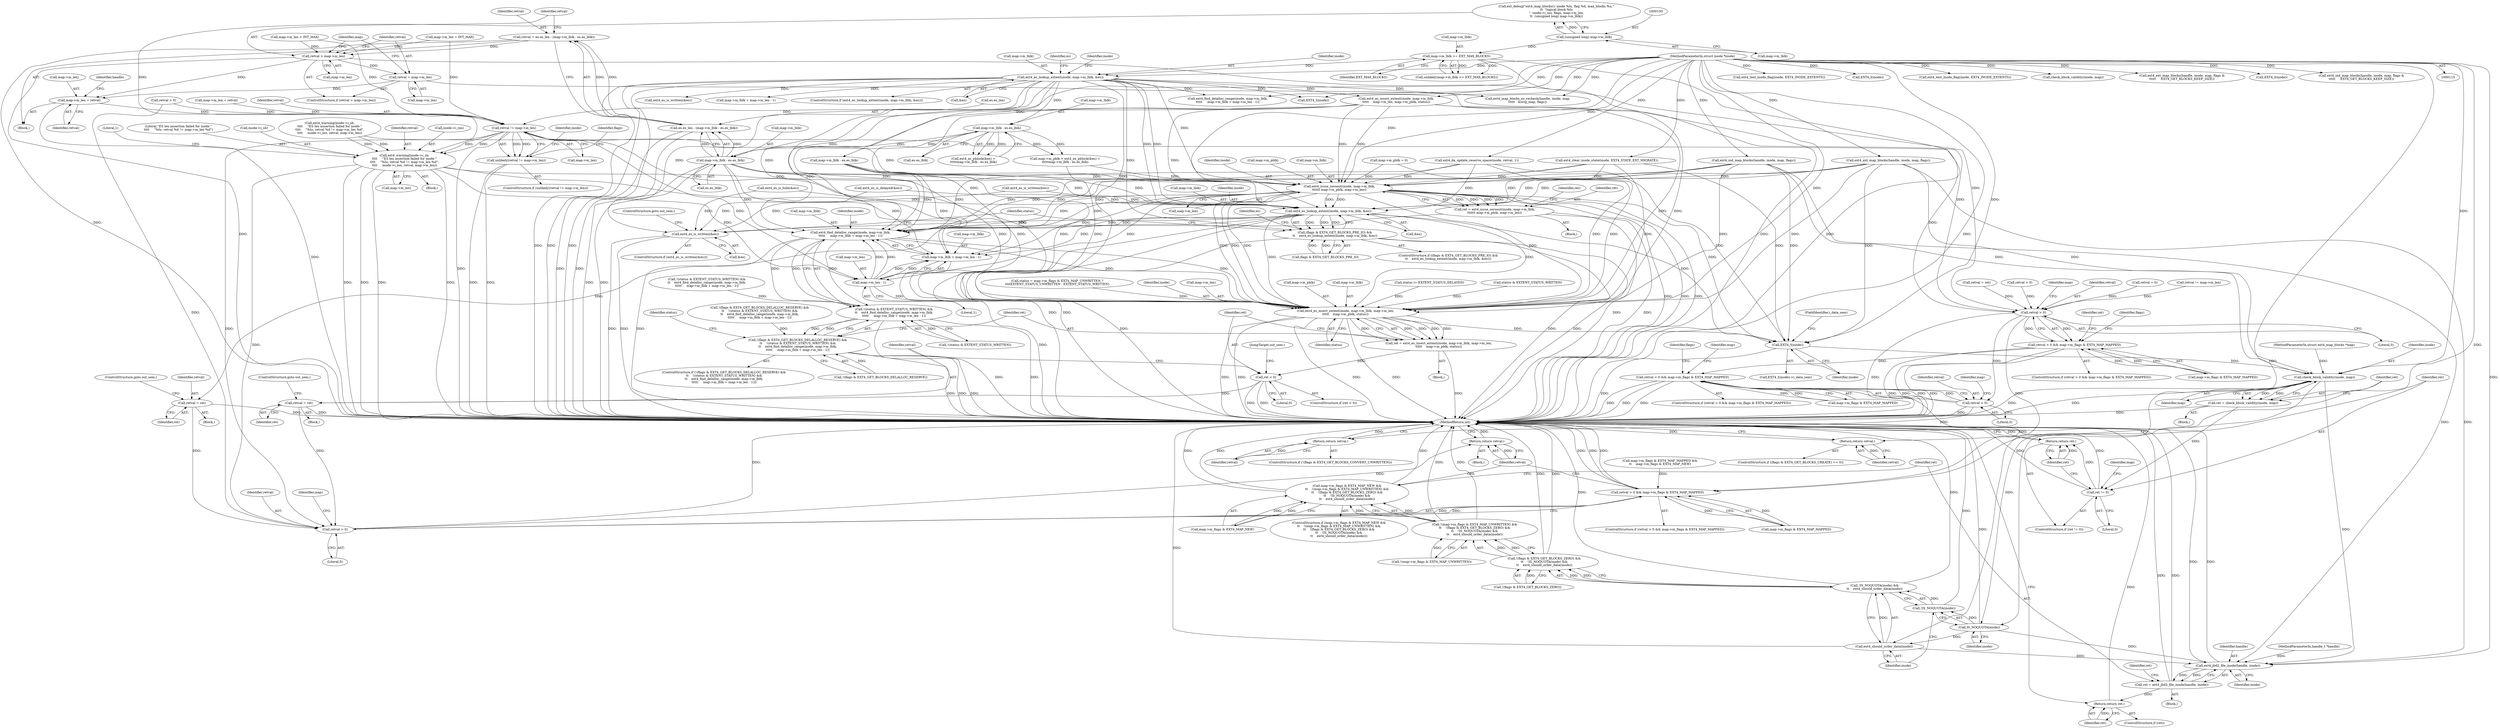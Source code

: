 digraph "0_linux_06bd3c36a733ac27962fea7d6f47168841376824@integer" {
"1000219" [label="(Call,retval = es.es_len - (map->m_lblk - es.es_lblk))"];
"1000221" [label="(Call,es.es_len - (map->m_lblk - es.es_lblk))"];
"1000225" [label="(Call,map->m_lblk - es.es_lblk)"];
"1000202" [label="(Call,map->m_lblk - es.es_lblk)"];
"1000177" [label="(Call,ext4_es_lookup_extent(inode, map->m_lblk, &es))"];
"1000117" [label="(MethodParameterIn,struct inode *inode)"];
"1000168" [label="(Call,map->m_lblk >= EXT_MAX_BLOCKS)"];
"1000149" [label="(Call,(unsigned long) map->m_lblk)"];
"1000233" [label="(Call,retval > map->m_len)"];
"1000238" [label="(Call,retval = map->m_len)"];
"1000243" [label="(Call,map->m_len = retval)"];
"1000545" [label="(Call,retval != map->m_len)"];
"1000544" [label="(Call,unlikely(retval != map->m_len))"];
"1000551" [label="(Call,ext4_warning(inode->i_sb,\n\t\t\t\t     \"ES len assertion failed for inode \"\n\t\t\t\t     \"%lu: retval %d != map->m_len %d\",\n\t\t\t\t     inode->i_ino, retval, map->m_len))"];
"1000584" [label="(Call,ext4_issue_zeroout(inode, map->m_lblk,\n\t\t\t\t\t\t map->m_pblk, map->m_len))"];
"1000582" [label="(Call,ret = ext4_issue_zeroout(inode, map->m_lblk,\n\t\t\t\t\t\t map->m_pblk, map->m_len))"];
"1000598" [label="(Call,retval = ret)"];
"1000690" [label="(Call,retval > 0)"];
"1000689" [label="(Call,retval > 0 && map->m_flags & EXT4_MAP_MAPPED)"];
"1000745" [label="(Return,return retval;)"];
"1000607" [label="(Call,ext4_es_lookup_extent(inode, map->m_lblk, &es))"];
"1000603" [label="(Call,(flags & EXT4_GET_BLOCKS_PRE_IO) &&\n\t\t    ext4_es_lookup_extent(inode, map->m_lblk, &es))"];
"1000616" [label="(Call,ext4_es_is_written(&es))"];
"1000641" [label="(Call,ext4_find_delalloc_range(inode, map->m_lblk,\n\t\t\t\t\t     map->m_lblk + map->m_len - 1))"];
"1000636" [label="(Call,!(status & EXTENT_STATUS_WRITTEN) &&\n\t\t    ext4_find_delalloc_range(inode, map->m_lblk,\n\t\t\t\t\t     map->m_lblk + map->m_len - 1))"];
"1000631" [label="(Call,!(flags & EXT4_GET_BLOCKS_DELALLOC_RESERVE) &&\n\t\t    !(status & EXTENT_STATUS_WRITTEN) &&\n\t\t    ext4_find_delalloc_range(inode, map->m_lblk,\n\t\t\t\t\t     map->m_lblk + map->m_len - 1))"];
"1000660" [label="(Call,ext4_es_insert_extent(inode, map->m_lblk, map->m_len,\n\t\t\t\t\t    map->m_pblk, status))"];
"1000658" [label="(Call,ret = ext4_es_insert_extent(inode, map->m_lblk, map->m_len,\n\t\t\t\t\t    map->m_pblk, status))"];
"1000673" [label="(Call,ret < 0)"];
"1000677" [label="(Call,retval = ret)"];
"1000685" [label="(Call,EXT4_I(inode))"];
"1000701" [label="(Call,check_block_validity(inode, map))"];
"1000699" [label="(Call,ret = check_block_validity(inode, map))"];
"1000705" [label="(Call,ret != 0)"];
"1000708" [label="(Return,return ret;)"];
"1000731" [label="(Call,IS_NOQUOTA(inode))"];
"1000730" [label="(Call,!IS_NOQUOTA(inode))"];
"1000729" [label="(Call,!IS_NOQUOTA(inode) &&\n\t\t    ext4_should_order_data(inode))"];
"1000724" [label="(Call,!(flags & EXT4_GET_BLOCKS_ZERO) &&\n\t\t    !IS_NOQUOTA(inode) &&\n\t\t    ext4_should_order_data(inode))"];
"1000717" [label="(Call,!(map->m_flags & EXT4_MAP_UNWRITTEN) &&\n\t\t    !(flags & EXT4_GET_BLOCKS_ZERO) &&\n\t\t    !IS_NOQUOTA(inode) &&\n\t\t    ext4_should_order_data(inode))"];
"1000711" [label="(Call,map->m_flags & EXT4_MAP_NEW &&\n\t\t    !(map->m_flags & EXT4_MAP_UNWRITTEN) &&\n\t\t    !(flags & EXT4_GET_BLOCKS_ZERO) &&\n\t\t    !IS_NOQUOTA(inode) &&\n\t\t    ext4_should_order_data(inode))"];
"1000733" [label="(Call,ext4_should_order_data(inode))"];
"1000738" [label="(Call,ext4_jbd2_file_inode(handle, inode))"];
"1000736" [label="(Call,ret = ext4_jbd2_file_inode(handle, inode))"];
"1000743" [label="(Return,return ret;)"];
"1000646" [label="(Call,map->m_lblk + map->m_len - 1)"];
"1000650" [label="(Call,map->m_len - 1)"];
"1000434" [label="(Call,retval > 0)"];
"1000433" [label="(Call,retval > 0 && map->m_flags & EXT4_MAP_MAPPED)"];
"1000463" [label="(Call,retval > 0 && map->m_flags & EXT4_MAP_MAPPED)"];
"1000460" [label="(Return,return retval;)"];
"1000464" [label="(Call,retval > 0)"];
"1000477" [label="(Return,return retval;)"];
"1000465" [label="(Identifier,retval)"];
"1000177" [label="(Call,ext4_es_lookup_extent(inode, map->m_lblk, &es))"];
"1000660" [label="(Call,ext4_es_insert_extent(inode, map->m_lblk, map->m_len,\n\t\t\t\t\t    map->m_pblk, status))"];
"1000226" [label="(Call,map->m_lblk)"];
"1000491" [label="(Call,ext4_test_inode_flag(inode, EXT4_INODE_EXTENTS))"];
"1000668" [label="(Call,map->m_pblk)"];
"1000651" [label="(Call,map->m_len)"];
"1000544" [label="(Call,unlikely(retval != map->m_len))"];
"1000597" [label="(Block,)"];
"1000600" [label="(Identifier,ret)"];
"1000745" [label="(Return,return retval;)"];
"1000463" [label="(Call,retval > 0 && map->m_flags & EXT4_MAP_MAPPED)"];
"1000118" [label="(MethodParameterIn,struct ext4_map_blocks *map)"];
"1000706" [label="(Identifier,ret)"];
"1000744" [label="(Identifier,ret)"];
"1000203" [label="(Call,map->m_lblk)"];
"1000406" [label="(Call,ext4_es_insert_extent(inode, map->m_lblk,\n\t\t\t\t\t    map->m_len, map->m_pblk, status))"];
"1000685" [label="(Call,EXT4_I(inode))"];
"1000693" [label="(Call,map->m_flags & EXT4_MAP_MAPPED)"];
"1000642" [label="(Identifier,inode)"];
"1000552" [label="(Call,inode->i_sb)"];
"1000731" [label="(Call,IS_NOQUOTA(inode))"];
"1000630" [label="(ControlStructure,if (!(flags & EXT4_GET_BLOCKS_DELALLOC_RESERVE) &&\n\t\t    !(status & EXTENT_STATUS_WRITTEN) &&\n\t\t    ext4_find_delalloc_range(inode, map->m_lblk,\n\t\t\t\t\t     map->m_lblk + map->m_len - 1)))"];
"1000187" [label="(Call,ext4_es_is_written(&es))"];
"1000738" [label="(Call,ext4_jbd2_file_inode(handle, inode))"];
"1000604" [label="(Call,flags & EXT4_GET_BLOCKS_PRE_IO)"];
"1000547" [label="(Call,map->m_len)"];
"1000704" [label="(ControlStructure,if (ret != 0))"];
"1000609" [label="(Call,map->m_lblk)"];
"1000689" [label="(Call,retval > 0 && map->m_flags & EXT4_MAP_MAPPED)"];
"1000615" [label="(ControlStructure,if (ext4_es_is_written(&es)))"];
"1000690" [label="(Call,retval > 0)"];
"1000739" [label="(Identifier,handle)"];
"1000710" [label="(ControlStructure,if (map->m_flags & EXT4_MAP_NEW &&\n\t\t    !(map->m_flags & EXT4_MAP_UNWRITTEN) &&\n\t\t    !(flags & EXT4_GET_BLOCKS_ZERO) &&\n\t\t    !IS_NOQUOTA(inode) &&\n\t\t    ext4_should_order_data(inode)))"];
"1000472" [label="(ControlStructure,if (!(flags & EXT4_GET_BLOCKS_CONVERT_UNWRITTEN)))"];
"1000428" [label="(Call,EXT4_I(inode))"];
"1000233" [label="(Call,retval > map->m_len)"];
"1000675" [label="(Literal,0)"];
"1000432" [label="(ControlStructure,if (retval > 0 && map->m_flags & EXT4_MAP_MAPPED))"];
"1000676" [label="(Block,)"];
"1000747" [label="(MethodReturn,int)"];
"1000553" [label="(Identifier,inode)"];
"1000736" [label="(Call,ret = ext4_jbd2_file_inode(handle, inode))"];
"1000497" [label="(Call,ext4_ext_map_blocks(handle, inode, map, flags))"];
"1000691" [label="(Identifier,retval)"];
"1000434" [label="(Call,retval > 0)"];
"1000225" [label="(Call,map->m_lblk - es.es_lblk)"];
"1000612" [label="(Call,&es)"];
"1000172" [label="(Identifier,EXT_MAX_BLOCKS)"];
"1000506" [label="(Call,ext4_ind_map_blocks(handle, inode, map, flags))"];
"1000179" [label="(Call,map->m_lblk)"];
"1000222" [label="(Call,es.es_len)"];
"1000743" [label="(Return,return ret;)"];
"1000339" [label="(Call,retval > 0)"];
"1000662" [label="(Call,map->m_lblk)"];
"1000700" [label="(Identifier,ret)"];
"1000460" [label="(Return,return retval;)"];
"1000560" [label="(Call,map->m_len)"];
"1000570" [label="(Call,map->m_flags & EXT4_MAP_MAPPED &&\n\t\t    map->m_flags & EXT4_MAP_NEW)"];
"1000116" [label="(MethodParameterIn,handle_t *handle)"];
"1000258" [label="(Call,map->m_pblk = 0)"];
"1000596" [label="(Identifier,ret)"];
"1000299" [label="(Call,ext4_map_blocks_es_recheck(handle, inode, map,\n\t\t\t\t\t   &orig_map, flags))"];
"1000679" [label="(Identifier,ret)"];
"1000681" [label="(JumpTarget,out_sem:)"];
"1000194" [label="(Call,map->m_pblk = ext4_es_pblock(&es) +\n\t\t\t\t\tmap->m_lblk - es.es_lblk)"];
"1000732" [label="(Identifier,inode)"];
"1000564" [label="(Literal,1)"];
"1000541" [label="(Block,)"];
"1000734" [label="(Identifier,inode)"];
"1000740" [label="(Identifier,inode)"];
"1000678" [label="(Identifier,retval)"];
"1000671" [label="(Identifier,status)"];
"1000592" [label="(Call,map->m_len)"];
"1000168" [label="(Call,map->m_lblk >= EXT_MAX_BLOCKS)"];
"1000568" [label="(Identifier,flags)"];
"1000632" [label="(Call,!(flags & EXT4_GET_BLOCKS_DELALLOC_RESERVE))"];
"1000433" [label="(Call,retval > 0 && map->m_flags & EXT4_MAP_MAPPED)"];
"1000439" [label="(Identifier,map)"];
"1000198" [label="(Call,ext4_es_pblock(&es) +\n\t\t\t\t\tmap->m_lblk - es.es_lblk)"];
"1000140" [label="(Call,ext_debug(\"ext4_map_blocks(): inode %lu, flag %d, max_blocks %u,\"\n\t\t  \"logical block %lu\n\", inode->i_ino, flags, map->m_len,\n\t\t  (unsigned long) map->m_lblk))"];
"1000677" [label="(Call,retval = ret)"];
"1000120" [label="(Block,)"];
"1000699" [label="(Call,ret = check_block_validity(inode, map))"];
"1000392" [label="(Call,map->m_lblk + map->m_len - 1)"];
"1000550" [label="(Block,)"];
"1000659" [label="(Identifier,ret)"];
"1000229" [label="(Call,es.es_lblk)"];
"1000672" [label="(ControlStructure,if (ret < 0))"];
"1000117" [label="(MethodParameterIn,struct inode *inode)"];
"1000189" [label="(Identifier,es)"];
"1000555" [label="(Literal,\"ES len assertion failed for inode \"\n\t\t\t\t     \"%lu: retval %d != map->m_len %d\")"];
"1000692" [label="(Literal,0)"];
"1000382" [label="(Call,!(status & EXTENT_STATUS_WRITTEN) &&\n\t\t    ext4_find_delalloc_range(inode, map->m_lblk,\n\t\t\t\t\t     map->m_lblk + map->m_len - 1))"];
"1000387" [label="(Call,ext4_find_delalloc_range(inode, map->m_lblk,\n\t\t\t\t\t     map->m_lblk + map->m_len - 1))"];
"1000235" [label="(Call,map->m_len)"];
"1000741" [label="(ControlStructure,if (ret))"];
"1000245" [label="(Identifier,map)"];
"1000733" [label="(Call,ext4_should_order_data(inode))"];
"1000352" [label="(Call,ext4_warning(inode->i_sb,\n\t\t\t\t     \"ES len assertion failed for inode \"\n\t\t\t\t     \"%lu: retval %d != map->m_len %d\",\n\t\t\t\t     inode->i_ino, retval, map->m_len))"];
"1000742" [label="(Identifier,ret)"];
"1000437" [label="(Call,map->m_flags & EXT4_MAP_MAPPED)"];
"1000300" [label="(Identifier,handle)"];
"1000287" [label="(Call,map->m_len = retval)"];
"1000232" [label="(ControlStructure,if (retval > map->m_len))"];
"1000656" [label="(Identifier,status)"];
"1000543" [label="(ControlStructure,if (unlikely(retval != map->m_len)))"];
"1000444" [label="(Identifier,ret)"];
"1000586" [label="(Call,map->m_lblk)"];
"1000643" [label="(Call,map->m_lblk)"];
"1000582" [label="(Call,ret = ext4_issue_zeroout(inode, map->m_lblk,\n\t\t\t\t\t\t map->m_pblk, map->m_len))"];
"1000655" [label="(Call,status |= EXTENT_STATUS_DELAYED)"];
"1000151" [label="(Call,map->m_lblk)"];
"1000169" [label="(Call,map->m_lblk)"];
"1000705" [label="(Call,ret != 0)"];
"1000737" [label="(Identifier,ret)"];
"1000161" [label="(Call,map->m_len = INT_MAX)"];
"1000718" [label="(Call,!(map->m_flags & EXT4_MAP_UNWRITTEN))"];
"1000254" [label="(Call,ext4_es_is_hole(&es))"];
"1000636" [label="(Call,!(status & EXTENT_STATUS_WRITTEN) &&\n\t\t    ext4_find_delalloc_range(inode, map->m_lblk,\n\t\t\t\t\t     map->m_lblk + map->m_len - 1))"];
"1000709" [label="(Identifier,ret)"];
"1000461" [label="(Identifier,retval)"];
"1000585" [label="(Identifier,inode)"];
"1000641" [label="(Call,ext4_find_delalloc_range(inode, map->m_lblk,\n\t\t\t\t\t     map->m_lblk + map->m_len - 1))"];
"1000435" [label="(Identifier,retval)"];
"1000730" [label="(Call,!IS_NOQUOTA(inode))"];
"1000314" [label="(Call,ext4_test_inode_flag(inode, EXT4_INODE_EXTENTS))"];
"1000583" [label="(Identifier,ret)"];
"1000711" [label="(Call,map->m_flags & EXT4_MAP_NEW &&\n\t\t    !(map->m_flags & EXT4_MAP_UNWRITTEN) &&\n\t\t    !(flags & EXT4_GET_BLOCKS_ZERO) &&\n\t\t    !IS_NOQUOTA(inode) &&\n\t\t    ext4_should_order_data(inode))"];
"1000638" [label="(Call,status & EXTENT_STATUS_WRITTEN)"];
"1000695" [label="(Identifier,map)"];
"1000746" [label="(Identifier,retval)"];
"1000377" [label="(Call,!(flags & EXT4_GET_BLOCKS_DELALLOC_RESERVE) &&\n\t\t    !(status & EXTENT_STATUS_WRITTEN) &&\n\t\t    ext4_find_delalloc_range(inode, map->m_lblk,\n\t\t\t\t\t     map->m_lblk + map->m_len - 1))"];
"1000647" [label="(Call,map->m_lblk)"];
"1000292" [label="(Call,retval = 0)"];
"1000269" [label="(Call,map->m_lblk - es.es_lblk)"];
"1000240" [label="(Call,map->m_len)"];
"1000234" [label="(Identifier,retval)"];
"1000475" [label="(Identifier,flags)"];
"1000620" [label="(Call,status = map->m_flags & EXT4_MAP_UNWRITTEN ?\n\t\t\t\tEXTENT_STATUS_UNWRITTEN : EXTENT_STATUS_WRITTEN)"];
"1000687" [label="(FieldIdentifier,i_data_sem)"];
"1000244" [label="(Call,map->m_len)"];
"1000176" [label="(ControlStructure,if (ext4_es_lookup_extent(inode, map->m_lblk, &es)))"];
"1000478" [label="(Identifier,retval)"];
"1000658" [label="(Call,ret = ext4_es_insert_extent(inode, map->m_lblk, map->m_len,\n\t\t\t\t\t    map->m_pblk, status))"];
"1000546" [label="(Identifier,retval)"];
"1000650" [label="(Call,map->m_len - 1)"];
"1000619" [label="(ControlStructure,goto out_sem;)"];
"1000522" [label="(Call,ext4_clear_inode_state(inode, EXT4_STATE_EXT_MIGRATE))"];
"1000654" [label="(Literal,1)"];
"1000346" [label="(Call,retval != map->m_len)"];
"1000607" [label="(Call,ext4_es_lookup_extent(inode, map->m_lblk, &es))"];
"1000149" [label="(Call,(unsigned long) map->m_lblk)"];
"1000238" [label="(Call,retval = map->m_len)"];
"1000538" [label="(Call,retval > 0)"];
"1000661" [label="(Identifier,inode)"];
"1000445" [label="(Call,check_block_validity(inode, map))"];
"1000545" [label="(Call,retval != map->m_len)"];
"1000665" [label="(Call,map->m_len)"];
"1000617" [label="(Call,&es)"];
"1000467" [label="(Call,map->m_flags & EXT4_MAP_MAPPED)"];
"1000725" [label="(Call,!(flags & EXT4_GET_BLOCKS_ZERO))"];
"1000602" [label="(ControlStructure,if ((flags & EXT4_GET_BLOCKS_PRE_IO) &&\n\t\t    ext4_es_lookup_extent(inode, map->m_lblk, &es)))"];
"1000193" [label="(Block,)"];
"1000729" [label="(Call,!IS_NOQUOTA(inode) &&\n\t\t    ext4_should_order_data(inode))"];
"1000684" [label="(Call,EXT4_I(inode)->i_data_sem)"];
"1000320" [label="(Call,ext4_ext_map_blocks(handle, inode, map, flags &\n\t\t\t\t\t     EXT4_GET_BLOCKS_KEEP_SIZE))"];
"1000603" [label="(Call,(flags & EXT4_GET_BLOCKS_PRE_IO) &&\n\t\t    ext4_es_lookup_extent(inode, map->m_lblk, &es))"];
"1000464" [label="(Call,retval > 0)"];
"1000646" [label="(Call,map->m_lblk + map->m_len - 1)"];
"1000239" [label="(Identifier,retval)"];
"1000156" [label="(Call,map->m_len > INT_MAX)"];
"1000598" [label="(Call,retval = ret)"];
"1000599" [label="(Identifier,retval)"];
"1000477" [label="(Return,return retval;)"];
"1000703" [label="(Identifier,map)"];
"1000589" [label="(Call,map->m_pblk)"];
"1000220" [label="(Identifier,retval)"];
"1000584" [label="(Call,ext4_issue_zeroout(inode, map->m_lblk,\n\t\t\t\t\t\t map->m_pblk, map->m_len))"];
"1000436" [label="(Literal,0)"];
"1000454" [label="(ControlStructure,if ((flags & EXT4_GET_BLOCKS_CREATE) == 0))"];
"1000469" [label="(Identifier,map)"];
"1000608" [label="(Identifier,inode)"];
"1000724" [label="(Call,!(flags & EXT4_GET_BLOCKS_ZERO) &&\n\t\t    !IS_NOQUOTA(inode) &&\n\t\t    ext4_should_order_data(inode))"];
"1000581" [label="(Block,)"];
"1000714" [label="(Identifier,map)"];
"1000247" [label="(Identifier,retval)"];
"1000708" [label="(Return,return ret;)"];
"1000712" [label="(Call,map->m_flags & EXT4_MAP_NEW)"];
"1000182" [label="(Call,&es)"];
"1000686" [label="(Identifier,inode)"];
"1000251" [label="(Call,ext4_es_is_delayed(&es))"];
"1000219" [label="(Call,retval = es.es_len - (map->m_lblk - es.es_lblk))"];
"1000707" [label="(Literal,0)"];
"1000311" [label="(Identifier,inode)"];
"1000214" [label="(Call,ext4_es_is_written(&es))"];
"1000618" [label="(Identifier,es)"];
"1000178" [label="(Identifier,inode)"];
"1000457" [label="(Identifier,flags)"];
"1000601" [label="(ControlStructure,goto out_sem;)"];
"1000559" [label="(Identifier,retval)"];
"1000680" [label="(ControlStructure,goto out_sem;)"];
"1000735" [label="(Block,)"];
"1000487" [label="(Call,EXT4_I(inode))"];
"1000621" [label="(Identifier,status)"];
"1000674" [label="(Identifier,ret)"];
"1000466" [label="(Literal,0)"];
"1000717" [label="(Call,!(map->m_flags & EXT4_MAP_UNWRITTEN) &&\n\t\t    !(flags & EXT4_GET_BLOCKS_ZERO) &&\n\t\t    !IS_NOQUOTA(inode) &&\n\t\t    ext4_should_order_data(inode))"];
"1000616" [label="(Call,ext4_es_is_written(&es))"];
"1000221" [label="(Call,es.es_len - (map->m_lblk - es.es_lblk))"];
"1000206" [label="(Call,es.es_lblk)"];
"1000331" [label="(Call,ext4_ind_map_blocks(handle, inode, map, flags &\n\t\t\t\t\t     EXT4_GET_BLOCKS_KEEP_SIZE))"];
"1000551" [label="(Call,ext4_warning(inode->i_sb,\n\t\t\t\t     \"ES len assertion failed for inode \"\n\t\t\t\t     \"%lu: retval %d != map->m_len %d\",\n\t\t\t\t     inode->i_ino, retval, map->m_len))"];
"1000698" [label="(Block,)"];
"1000556" [label="(Call,inode->i_ino)"];
"1000243" [label="(Call,map->m_len = retval)"];
"1000701" [label="(Call,check_block_validity(inode, map))"];
"1000631" [label="(Call,!(flags & EXT4_GET_BLOCKS_DELALLOC_RESERVE) &&\n\t\t    !(status & EXTENT_STATUS_WRITTEN) &&\n\t\t    ext4_find_delalloc_range(inode, map->m_lblk,\n\t\t\t\t\t     map->m_lblk + map->m_len - 1))"];
"1000702" [label="(Identifier,inode)"];
"1000422" [label="(Call,retval = ret)"];
"1000673" [label="(Call,ret < 0)"];
"1000462" [label="(ControlStructure,if (retval > 0 && map->m_flags & EXT4_MAP_MAPPED))"];
"1000688" [label="(ControlStructure,if (retval > 0 && map->m_flags & EXT4_MAP_MAPPED))"];
"1000202" [label="(Call,map->m_lblk - es.es_lblk)"];
"1000637" [label="(Call,!(status & EXTENT_STATUS_WRITTEN))"];
"1000167" [label="(Call,unlikely(map->m_lblk >= EXT_MAX_BLOCKS))"];
"1000481" [label="(Identifier,map)"];
"1000310" [label="(Call,EXT4_I(inode))"];
"1000533" [label="(Call,ext4_da_update_reserve_space(inode, retval, 1))"];
"1000219" -> "1000193"  [label="AST: "];
"1000219" -> "1000221"  [label="CFG: "];
"1000220" -> "1000219"  [label="AST: "];
"1000221" -> "1000219"  [label="AST: "];
"1000234" -> "1000219"  [label="CFG: "];
"1000219" -> "1000747"  [label="DDG: "];
"1000221" -> "1000219"  [label="DDG: "];
"1000221" -> "1000219"  [label="DDG: "];
"1000219" -> "1000233"  [label="DDG: "];
"1000221" -> "1000225"  [label="CFG: "];
"1000222" -> "1000221"  [label="AST: "];
"1000225" -> "1000221"  [label="AST: "];
"1000221" -> "1000747"  [label="DDG: "];
"1000221" -> "1000747"  [label="DDG: "];
"1000225" -> "1000221"  [label="DDG: "];
"1000225" -> "1000221"  [label="DDG: "];
"1000225" -> "1000229"  [label="CFG: "];
"1000226" -> "1000225"  [label="AST: "];
"1000229" -> "1000225"  [label="AST: "];
"1000225" -> "1000747"  [label="DDG: "];
"1000225" -> "1000747"  [label="DDG: "];
"1000202" -> "1000225"  [label="DDG: "];
"1000202" -> "1000225"  [label="DDG: "];
"1000225" -> "1000584"  [label="DDG: "];
"1000225" -> "1000607"  [label="DDG: "];
"1000225" -> "1000641"  [label="DDG: "];
"1000225" -> "1000646"  [label="DDG: "];
"1000225" -> "1000660"  [label="DDG: "];
"1000202" -> "1000198"  [label="AST: "];
"1000202" -> "1000206"  [label="CFG: "];
"1000203" -> "1000202"  [label="AST: "];
"1000206" -> "1000202"  [label="AST: "];
"1000198" -> "1000202"  [label="CFG: "];
"1000202" -> "1000194"  [label="DDG: "];
"1000202" -> "1000194"  [label="DDG: "];
"1000202" -> "1000198"  [label="DDG: "];
"1000202" -> "1000198"  [label="DDG: "];
"1000177" -> "1000202"  [label="DDG: "];
"1000177" -> "1000176"  [label="AST: "];
"1000177" -> "1000182"  [label="CFG: "];
"1000178" -> "1000177"  [label="AST: "];
"1000179" -> "1000177"  [label="AST: "];
"1000182" -> "1000177"  [label="AST: "];
"1000189" -> "1000177"  [label="CFG: "];
"1000311" -> "1000177"  [label="CFG: "];
"1000177" -> "1000747"  [label="DDG: "];
"1000177" -> "1000747"  [label="DDG: "];
"1000177" -> "1000747"  [label="DDG: "];
"1000117" -> "1000177"  [label="DDG: "];
"1000168" -> "1000177"  [label="DDG: "];
"1000177" -> "1000187"  [label="DDG: "];
"1000177" -> "1000269"  [label="DDG: "];
"1000177" -> "1000299"  [label="DDG: "];
"1000177" -> "1000310"  [label="DDG: "];
"1000177" -> "1000387"  [label="DDG: "];
"1000177" -> "1000392"  [label="DDG: "];
"1000177" -> "1000406"  [label="DDG: "];
"1000177" -> "1000584"  [label="DDG: "];
"1000177" -> "1000603"  [label="DDG: "];
"1000177" -> "1000607"  [label="DDG: "];
"1000177" -> "1000607"  [label="DDG: "];
"1000177" -> "1000616"  [label="DDG: "];
"1000177" -> "1000641"  [label="DDG: "];
"1000177" -> "1000646"  [label="DDG: "];
"1000177" -> "1000660"  [label="DDG: "];
"1000117" -> "1000115"  [label="AST: "];
"1000117" -> "1000747"  [label="DDG: "];
"1000117" -> "1000299"  [label="DDG: "];
"1000117" -> "1000310"  [label="DDG: "];
"1000117" -> "1000314"  [label="DDG: "];
"1000117" -> "1000320"  [label="DDG: "];
"1000117" -> "1000331"  [label="DDG: "];
"1000117" -> "1000387"  [label="DDG: "];
"1000117" -> "1000406"  [label="DDG: "];
"1000117" -> "1000428"  [label="DDG: "];
"1000117" -> "1000445"  [label="DDG: "];
"1000117" -> "1000487"  [label="DDG: "];
"1000117" -> "1000491"  [label="DDG: "];
"1000117" -> "1000497"  [label="DDG: "];
"1000117" -> "1000506"  [label="DDG: "];
"1000117" -> "1000522"  [label="DDG: "];
"1000117" -> "1000533"  [label="DDG: "];
"1000117" -> "1000584"  [label="DDG: "];
"1000117" -> "1000607"  [label="DDG: "];
"1000117" -> "1000641"  [label="DDG: "];
"1000117" -> "1000660"  [label="DDG: "];
"1000117" -> "1000685"  [label="DDG: "];
"1000117" -> "1000701"  [label="DDG: "];
"1000117" -> "1000731"  [label="DDG: "];
"1000117" -> "1000733"  [label="DDG: "];
"1000117" -> "1000738"  [label="DDG: "];
"1000168" -> "1000167"  [label="AST: "];
"1000168" -> "1000172"  [label="CFG: "];
"1000169" -> "1000168"  [label="AST: "];
"1000172" -> "1000168"  [label="AST: "];
"1000167" -> "1000168"  [label="CFG: "];
"1000168" -> "1000747"  [label="DDG: "];
"1000168" -> "1000747"  [label="DDG: "];
"1000168" -> "1000167"  [label="DDG: "];
"1000168" -> "1000167"  [label="DDG: "];
"1000149" -> "1000168"  [label="DDG: "];
"1000149" -> "1000140"  [label="AST: "];
"1000149" -> "1000151"  [label="CFG: "];
"1000150" -> "1000149"  [label="AST: "];
"1000151" -> "1000149"  [label="AST: "];
"1000140" -> "1000149"  [label="CFG: "];
"1000149" -> "1000140"  [label="DDG: "];
"1000233" -> "1000232"  [label="AST: "];
"1000233" -> "1000235"  [label="CFG: "];
"1000234" -> "1000233"  [label="AST: "];
"1000235" -> "1000233"  [label="AST: "];
"1000239" -> "1000233"  [label="CFG: "];
"1000245" -> "1000233"  [label="CFG: "];
"1000233" -> "1000747"  [label="DDG: "];
"1000156" -> "1000233"  [label="DDG: "];
"1000161" -> "1000233"  [label="DDG: "];
"1000233" -> "1000238"  [label="DDG: "];
"1000233" -> "1000243"  [label="DDG: "];
"1000233" -> "1000434"  [label="DDG: "];
"1000238" -> "1000232"  [label="AST: "];
"1000238" -> "1000240"  [label="CFG: "];
"1000239" -> "1000238"  [label="AST: "];
"1000240" -> "1000238"  [label="AST: "];
"1000245" -> "1000238"  [label="CFG: "];
"1000238" -> "1000243"  [label="DDG: "];
"1000238" -> "1000434"  [label="DDG: "];
"1000243" -> "1000193"  [label="AST: "];
"1000243" -> "1000247"  [label="CFG: "];
"1000244" -> "1000243"  [label="AST: "];
"1000247" -> "1000243"  [label="AST: "];
"1000300" -> "1000243"  [label="CFG: "];
"1000243" -> "1000747"  [label="DDG: "];
"1000243" -> "1000545"  [label="DDG: "];
"1000545" -> "1000544"  [label="AST: "];
"1000545" -> "1000547"  [label="CFG: "];
"1000546" -> "1000545"  [label="AST: "];
"1000547" -> "1000545"  [label="AST: "];
"1000544" -> "1000545"  [label="CFG: "];
"1000545" -> "1000747"  [label="DDG: "];
"1000545" -> "1000544"  [label="DDG: "];
"1000545" -> "1000544"  [label="DDG: "];
"1000538" -> "1000545"  [label="DDG: "];
"1000406" -> "1000545"  [label="DDG: "];
"1000156" -> "1000545"  [label="DDG: "];
"1000287" -> "1000545"  [label="DDG: "];
"1000161" -> "1000545"  [label="DDG: "];
"1000545" -> "1000551"  [label="DDG: "];
"1000545" -> "1000551"  [label="DDG: "];
"1000545" -> "1000584"  [label="DDG: "];
"1000545" -> "1000650"  [label="DDG: "];
"1000545" -> "1000660"  [label="DDG: "];
"1000545" -> "1000690"  [label="DDG: "];
"1000544" -> "1000543"  [label="AST: "];
"1000553" -> "1000544"  [label="CFG: "];
"1000568" -> "1000544"  [label="CFG: "];
"1000544" -> "1000747"  [label="DDG: "];
"1000544" -> "1000747"  [label="DDG: "];
"1000551" -> "1000550"  [label="AST: "];
"1000551" -> "1000560"  [label="CFG: "];
"1000552" -> "1000551"  [label="AST: "];
"1000555" -> "1000551"  [label="AST: "];
"1000556" -> "1000551"  [label="AST: "];
"1000559" -> "1000551"  [label="AST: "];
"1000560" -> "1000551"  [label="AST: "];
"1000564" -> "1000551"  [label="CFG: "];
"1000551" -> "1000747"  [label="DDG: "];
"1000551" -> "1000747"  [label="DDG: "];
"1000551" -> "1000747"  [label="DDG: "];
"1000551" -> "1000747"  [label="DDG: "];
"1000352" -> "1000551"  [label="DDG: "];
"1000352" -> "1000551"  [label="DDG: "];
"1000140" -> "1000551"  [label="DDG: "];
"1000551" -> "1000584"  [label="DDG: "];
"1000551" -> "1000650"  [label="DDG: "];
"1000551" -> "1000660"  [label="DDG: "];
"1000551" -> "1000690"  [label="DDG: "];
"1000584" -> "1000582"  [label="AST: "];
"1000584" -> "1000592"  [label="CFG: "];
"1000585" -> "1000584"  [label="AST: "];
"1000586" -> "1000584"  [label="AST: "];
"1000589" -> "1000584"  [label="AST: "];
"1000592" -> "1000584"  [label="AST: "];
"1000582" -> "1000584"  [label="CFG: "];
"1000584" -> "1000747"  [label="DDG: "];
"1000584" -> "1000747"  [label="DDG: "];
"1000584" -> "1000747"  [label="DDG: "];
"1000584" -> "1000582"  [label="DDG: "];
"1000584" -> "1000582"  [label="DDG: "];
"1000584" -> "1000582"  [label="DDG: "];
"1000584" -> "1000582"  [label="DDG: "];
"1000497" -> "1000584"  [label="DDG: "];
"1000533" -> "1000584"  [label="DDG: "];
"1000522" -> "1000584"  [label="DDG: "];
"1000506" -> "1000584"  [label="DDG: "];
"1000406" -> "1000584"  [label="DDG: "];
"1000406" -> "1000584"  [label="DDG: "];
"1000269" -> "1000584"  [label="DDG: "];
"1000258" -> "1000584"  [label="DDG: "];
"1000194" -> "1000584"  [label="DDG: "];
"1000584" -> "1000607"  [label="DDG: "];
"1000584" -> "1000607"  [label="DDG: "];
"1000584" -> "1000641"  [label="DDG: "];
"1000584" -> "1000641"  [label="DDG: "];
"1000584" -> "1000646"  [label="DDG: "];
"1000584" -> "1000650"  [label="DDG: "];
"1000584" -> "1000660"  [label="DDG: "];
"1000584" -> "1000660"  [label="DDG: "];
"1000584" -> "1000660"  [label="DDG: "];
"1000584" -> "1000660"  [label="DDG: "];
"1000584" -> "1000685"  [label="DDG: "];
"1000582" -> "1000581"  [label="AST: "];
"1000583" -> "1000582"  [label="AST: "];
"1000596" -> "1000582"  [label="CFG: "];
"1000582" -> "1000747"  [label="DDG: "];
"1000582" -> "1000747"  [label="DDG: "];
"1000582" -> "1000598"  [label="DDG: "];
"1000598" -> "1000597"  [label="AST: "];
"1000598" -> "1000600"  [label="CFG: "];
"1000599" -> "1000598"  [label="AST: "];
"1000600" -> "1000598"  [label="AST: "];
"1000601" -> "1000598"  [label="CFG: "];
"1000598" -> "1000747"  [label="DDG: "];
"1000598" -> "1000690"  [label="DDG: "];
"1000690" -> "1000689"  [label="AST: "];
"1000690" -> "1000692"  [label="CFG: "];
"1000691" -> "1000690"  [label="AST: "];
"1000692" -> "1000690"  [label="AST: "];
"1000695" -> "1000690"  [label="CFG: "];
"1000689" -> "1000690"  [label="CFG: "];
"1000690" -> "1000747"  [label="DDG: "];
"1000690" -> "1000689"  [label="DDG: "];
"1000690" -> "1000689"  [label="DDG: "];
"1000677" -> "1000690"  [label="DDG: "];
"1000538" -> "1000690"  [label="DDG: "];
"1000690" -> "1000745"  [label="DDG: "];
"1000689" -> "1000688"  [label="AST: "];
"1000689" -> "1000693"  [label="CFG: "];
"1000693" -> "1000689"  [label="AST: "];
"1000700" -> "1000689"  [label="CFG: "];
"1000746" -> "1000689"  [label="CFG: "];
"1000689" -> "1000747"  [label="DDG: "];
"1000689" -> "1000747"  [label="DDG: "];
"1000689" -> "1000747"  [label="DDG: "];
"1000693" -> "1000689"  [label="DDG: "];
"1000693" -> "1000689"  [label="DDG: "];
"1000570" -> "1000689"  [label="DDG: "];
"1000463" -> "1000689"  [label="DDG: "];
"1000745" -> "1000120"  [label="AST: "];
"1000745" -> "1000746"  [label="CFG: "];
"1000746" -> "1000745"  [label="AST: "];
"1000747" -> "1000745"  [label="CFG: "];
"1000745" -> "1000747"  [label="DDG: "];
"1000746" -> "1000745"  [label="DDG: "];
"1000607" -> "1000603"  [label="AST: "];
"1000607" -> "1000612"  [label="CFG: "];
"1000608" -> "1000607"  [label="AST: "];
"1000609" -> "1000607"  [label="AST: "];
"1000612" -> "1000607"  [label="AST: "];
"1000603" -> "1000607"  [label="CFG: "];
"1000607" -> "1000747"  [label="DDG: "];
"1000607" -> "1000747"  [label="DDG: "];
"1000607" -> "1000603"  [label="DDG: "];
"1000607" -> "1000603"  [label="DDG: "];
"1000607" -> "1000603"  [label="DDG: "];
"1000497" -> "1000607"  [label="DDG: "];
"1000533" -> "1000607"  [label="DDG: "];
"1000522" -> "1000607"  [label="DDG: "];
"1000506" -> "1000607"  [label="DDG: "];
"1000406" -> "1000607"  [label="DDG: "];
"1000269" -> "1000607"  [label="DDG: "];
"1000254" -> "1000607"  [label="DDG: "];
"1000251" -> "1000607"  [label="DDG: "];
"1000214" -> "1000607"  [label="DDG: "];
"1000607" -> "1000616"  [label="DDG: "];
"1000607" -> "1000641"  [label="DDG: "];
"1000607" -> "1000641"  [label="DDG: "];
"1000607" -> "1000646"  [label="DDG: "];
"1000607" -> "1000660"  [label="DDG: "];
"1000607" -> "1000660"  [label="DDG: "];
"1000607" -> "1000685"  [label="DDG: "];
"1000603" -> "1000602"  [label="AST: "];
"1000603" -> "1000604"  [label="CFG: "];
"1000604" -> "1000603"  [label="AST: "];
"1000618" -> "1000603"  [label="CFG: "];
"1000621" -> "1000603"  [label="CFG: "];
"1000603" -> "1000747"  [label="DDG: "];
"1000603" -> "1000747"  [label="DDG: "];
"1000603" -> "1000747"  [label="DDG: "];
"1000604" -> "1000603"  [label="DDG: "];
"1000604" -> "1000603"  [label="DDG: "];
"1000616" -> "1000615"  [label="AST: "];
"1000616" -> "1000617"  [label="CFG: "];
"1000617" -> "1000616"  [label="AST: "];
"1000619" -> "1000616"  [label="CFG: "];
"1000621" -> "1000616"  [label="CFG: "];
"1000616" -> "1000747"  [label="DDG: "];
"1000616" -> "1000747"  [label="DDG: "];
"1000254" -> "1000616"  [label="DDG: "];
"1000251" -> "1000616"  [label="DDG: "];
"1000214" -> "1000616"  [label="DDG: "];
"1000641" -> "1000636"  [label="AST: "];
"1000641" -> "1000646"  [label="CFG: "];
"1000642" -> "1000641"  [label="AST: "];
"1000643" -> "1000641"  [label="AST: "];
"1000646" -> "1000641"  [label="AST: "];
"1000636" -> "1000641"  [label="CFG: "];
"1000641" -> "1000747"  [label="DDG: "];
"1000641" -> "1000636"  [label="DDG: "];
"1000641" -> "1000636"  [label="DDG: "];
"1000641" -> "1000636"  [label="DDG: "];
"1000497" -> "1000641"  [label="DDG: "];
"1000533" -> "1000641"  [label="DDG: "];
"1000522" -> "1000641"  [label="DDG: "];
"1000506" -> "1000641"  [label="DDG: "];
"1000406" -> "1000641"  [label="DDG: "];
"1000269" -> "1000641"  [label="DDG: "];
"1000650" -> "1000641"  [label="DDG: "];
"1000650" -> "1000641"  [label="DDG: "];
"1000641" -> "1000660"  [label="DDG: "];
"1000641" -> "1000660"  [label="DDG: "];
"1000636" -> "1000631"  [label="AST: "];
"1000636" -> "1000637"  [label="CFG: "];
"1000637" -> "1000636"  [label="AST: "];
"1000631" -> "1000636"  [label="CFG: "];
"1000636" -> "1000747"  [label="DDG: "];
"1000636" -> "1000747"  [label="DDG: "];
"1000636" -> "1000631"  [label="DDG: "];
"1000636" -> "1000631"  [label="DDG: "];
"1000637" -> "1000636"  [label="DDG: "];
"1000382" -> "1000636"  [label="DDG: "];
"1000631" -> "1000630"  [label="AST: "];
"1000631" -> "1000632"  [label="CFG: "];
"1000632" -> "1000631"  [label="AST: "];
"1000656" -> "1000631"  [label="CFG: "];
"1000659" -> "1000631"  [label="CFG: "];
"1000631" -> "1000747"  [label="DDG: "];
"1000631" -> "1000747"  [label="DDG: "];
"1000631" -> "1000747"  [label="DDG: "];
"1000632" -> "1000631"  [label="DDG: "];
"1000377" -> "1000631"  [label="DDG: "];
"1000660" -> "1000658"  [label="AST: "];
"1000660" -> "1000671"  [label="CFG: "];
"1000661" -> "1000660"  [label="AST: "];
"1000662" -> "1000660"  [label="AST: "];
"1000665" -> "1000660"  [label="AST: "];
"1000668" -> "1000660"  [label="AST: "];
"1000671" -> "1000660"  [label="AST: "];
"1000658" -> "1000660"  [label="CFG: "];
"1000660" -> "1000747"  [label="DDG: "];
"1000660" -> "1000747"  [label="DDG: "];
"1000660" -> "1000747"  [label="DDG: "];
"1000660" -> "1000747"  [label="DDG: "];
"1000660" -> "1000658"  [label="DDG: "];
"1000660" -> "1000658"  [label="DDG: "];
"1000660" -> "1000658"  [label="DDG: "];
"1000660" -> "1000658"  [label="DDG: "];
"1000660" -> "1000658"  [label="DDG: "];
"1000497" -> "1000660"  [label="DDG: "];
"1000533" -> "1000660"  [label="DDG: "];
"1000522" -> "1000660"  [label="DDG: "];
"1000506" -> "1000660"  [label="DDG: "];
"1000406" -> "1000660"  [label="DDG: "];
"1000406" -> "1000660"  [label="DDG: "];
"1000269" -> "1000660"  [label="DDG: "];
"1000650" -> "1000660"  [label="DDG: "];
"1000258" -> "1000660"  [label="DDG: "];
"1000194" -> "1000660"  [label="DDG: "];
"1000655" -> "1000660"  [label="DDG: "];
"1000638" -> "1000660"  [label="DDG: "];
"1000620" -> "1000660"  [label="DDG: "];
"1000660" -> "1000685"  [label="DDG: "];
"1000658" -> "1000541"  [label="AST: "];
"1000659" -> "1000658"  [label="AST: "];
"1000674" -> "1000658"  [label="CFG: "];
"1000658" -> "1000747"  [label="DDG: "];
"1000658" -> "1000673"  [label="DDG: "];
"1000673" -> "1000672"  [label="AST: "];
"1000673" -> "1000675"  [label="CFG: "];
"1000674" -> "1000673"  [label="AST: "];
"1000675" -> "1000673"  [label="AST: "];
"1000678" -> "1000673"  [label="CFG: "];
"1000681" -> "1000673"  [label="CFG: "];
"1000673" -> "1000747"  [label="DDG: "];
"1000673" -> "1000747"  [label="DDG: "];
"1000673" -> "1000677"  [label="DDG: "];
"1000677" -> "1000676"  [label="AST: "];
"1000677" -> "1000679"  [label="CFG: "];
"1000678" -> "1000677"  [label="AST: "];
"1000679" -> "1000677"  [label="AST: "];
"1000680" -> "1000677"  [label="CFG: "];
"1000677" -> "1000747"  [label="DDG: "];
"1000685" -> "1000684"  [label="AST: "];
"1000685" -> "1000686"  [label="CFG: "];
"1000686" -> "1000685"  [label="AST: "];
"1000687" -> "1000685"  [label="CFG: "];
"1000685" -> "1000747"  [label="DDG: "];
"1000497" -> "1000685"  [label="DDG: "];
"1000533" -> "1000685"  [label="DDG: "];
"1000522" -> "1000685"  [label="DDG: "];
"1000506" -> "1000685"  [label="DDG: "];
"1000685" -> "1000701"  [label="DDG: "];
"1000701" -> "1000699"  [label="AST: "];
"1000701" -> "1000703"  [label="CFG: "];
"1000702" -> "1000701"  [label="AST: "];
"1000703" -> "1000701"  [label="AST: "];
"1000699" -> "1000701"  [label="CFG: "];
"1000701" -> "1000747"  [label="DDG: "];
"1000701" -> "1000747"  [label="DDG: "];
"1000701" -> "1000699"  [label="DDG: "];
"1000701" -> "1000699"  [label="DDG: "];
"1000506" -> "1000701"  [label="DDG: "];
"1000497" -> "1000701"  [label="DDG: "];
"1000118" -> "1000701"  [label="DDG: "];
"1000701" -> "1000731"  [label="DDG: "];
"1000701" -> "1000738"  [label="DDG: "];
"1000699" -> "1000698"  [label="AST: "];
"1000700" -> "1000699"  [label="AST: "];
"1000706" -> "1000699"  [label="CFG: "];
"1000699" -> "1000747"  [label="DDG: "];
"1000699" -> "1000705"  [label="DDG: "];
"1000705" -> "1000704"  [label="AST: "];
"1000705" -> "1000707"  [label="CFG: "];
"1000706" -> "1000705"  [label="AST: "];
"1000707" -> "1000705"  [label="AST: "];
"1000709" -> "1000705"  [label="CFG: "];
"1000714" -> "1000705"  [label="CFG: "];
"1000705" -> "1000747"  [label="DDG: "];
"1000705" -> "1000747"  [label="DDG: "];
"1000705" -> "1000708"  [label="DDG: "];
"1000708" -> "1000704"  [label="AST: "];
"1000708" -> "1000709"  [label="CFG: "];
"1000709" -> "1000708"  [label="AST: "];
"1000747" -> "1000708"  [label="CFG: "];
"1000708" -> "1000747"  [label="DDG: "];
"1000709" -> "1000708"  [label="DDG: "];
"1000731" -> "1000730"  [label="AST: "];
"1000731" -> "1000732"  [label="CFG: "];
"1000732" -> "1000731"  [label="AST: "];
"1000730" -> "1000731"  [label="CFG: "];
"1000731" -> "1000747"  [label="DDG: "];
"1000731" -> "1000730"  [label="DDG: "];
"1000731" -> "1000733"  [label="DDG: "];
"1000731" -> "1000738"  [label="DDG: "];
"1000730" -> "1000729"  [label="AST: "];
"1000734" -> "1000730"  [label="CFG: "];
"1000729" -> "1000730"  [label="CFG: "];
"1000730" -> "1000747"  [label="DDG: "];
"1000730" -> "1000729"  [label="DDG: "];
"1000729" -> "1000724"  [label="AST: "];
"1000729" -> "1000733"  [label="CFG: "];
"1000733" -> "1000729"  [label="AST: "];
"1000724" -> "1000729"  [label="CFG: "];
"1000729" -> "1000747"  [label="DDG: "];
"1000729" -> "1000747"  [label="DDG: "];
"1000729" -> "1000724"  [label="DDG: "];
"1000729" -> "1000724"  [label="DDG: "];
"1000733" -> "1000729"  [label="DDG: "];
"1000724" -> "1000717"  [label="AST: "];
"1000724" -> "1000725"  [label="CFG: "];
"1000725" -> "1000724"  [label="AST: "];
"1000717" -> "1000724"  [label="CFG: "];
"1000724" -> "1000747"  [label="DDG: "];
"1000724" -> "1000747"  [label="DDG: "];
"1000724" -> "1000717"  [label="DDG: "];
"1000724" -> "1000717"  [label="DDG: "];
"1000725" -> "1000724"  [label="DDG: "];
"1000717" -> "1000711"  [label="AST: "];
"1000717" -> "1000718"  [label="CFG: "];
"1000718" -> "1000717"  [label="AST: "];
"1000711" -> "1000717"  [label="CFG: "];
"1000717" -> "1000747"  [label="DDG: "];
"1000717" -> "1000747"  [label="DDG: "];
"1000717" -> "1000711"  [label="DDG: "];
"1000717" -> "1000711"  [label="DDG: "];
"1000718" -> "1000717"  [label="DDG: "];
"1000711" -> "1000710"  [label="AST: "];
"1000711" -> "1000712"  [label="CFG: "];
"1000712" -> "1000711"  [label="AST: "];
"1000737" -> "1000711"  [label="CFG: "];
"1000746" -> "1000711"  [label="CFG: "];
"1000711" -> "1000747"  [label="DDG: "];
"1000711" -> "1000747"  [label="DDG: "];
"1000711" -> "1000747"  [label="DDG: "];
"1000712" -> "1000711"  [label="DDG: "];
"1000712" -> "1000711"  [label="DDG: "];
"1000733" -> "1000734"  [label="CFG: "];
"1000734" -> "1000733"  [label="AST: "];
"1000733" -> "1000747"  [label="DDG: "];
"1000733" -> "1000738"  [label="DDG: "];
"1000738" -> "1000736"  [label="AST: "];
"1000738" -> "1000740"  [label="CFG: "];
"1000739" -> "1000738"  [label="AST: "];
"1000740" -> "1000738"  [label="AST: "];
"1000736" -> "1000738"  [label="CFG: "];
"1000738" -> "1000747"  [label="DDG: "];
"1000738" -> "1000747"  [label="DDG: "];
"1000738" -> "1000736"  [label="DDG: "];
"1000738" -> "1000736"  [label="DDG: "];
"1000497" -> "1000738"  [label="DDG: "];
"1000506" -> "1000738"  [label="DDG: "];
"1000116" -> "1000738"  [label="DDG: "];
"1000736" -> "1000735"  [label="AST: "];
"1000737" -> "1000736"  [label="AST: "];
"1000742" -> "1000736"  [label="CFG: "];
"1000736" -> "1000747"  [label="DDG: "];
"1000736" -> "1000747"  [label="DDG: "];
"1000736" -> "1000743"  [label="DDG: "];
"1000743" -> "1000741"  [label="AST: "];
"1000743" -> "1000744"  [label="CFG: "];
"1000744" -> "1000743"  [label="AST: "];
"1000747" -> "1000743"  [label="CFG: "];
"1000743" -> "1000747"  [label="DDG: "];
"1000744" -> "1000743"  [label="DDG: "];
"1000646" -> "1000650"  [label="CFG: "];
"1000647" -> "1000646"  [label="AST: "];
"1000650" -> "1000646"  [label="AST: "];
"1000646" -> "1000747"  [label="DDG: "];
"1000406" -> "1000646"  [label="DDG: "];
"1000269" -> "1000646"  [label="DDG: "];
"1000650" -> "1000646"  [label="DDG: "];
"1000650" -> "1000646"  [label="DDG: "];
"1000650" -> "1000654"  [label="CFG: "];
"1000651" -> "1000650"  [label="AST: "];
"1000654" -> "1000650"  [label="AST: "];
"1000434" -> "1000433"  [label="AST: "];
"1000434" -> "1000436"  [label="CFG: "];
"1000435" -> "1000434"  [label="AST: "];
"1000436" -> "1000434"  [label="AST: "];
"1000439" -> "1000434"  [label="CFG: "];
"1000433" -> "1000434"  [label="CFG: "];
"1000434" -> "1000747"  [label="DDG: "];
"1000434" -> "1000433"  [label="DDG: "];
"1000434" -> "1000433"  [label="DDG: "];
"1000292" -> "1000434"  [label="DDG: "];
"1000422" -> "1000434"  [label="DDG: "];
"1000346" -> "1000434"  [label="DDG: "];
"1000352" -> "1000434"  [label="DDG: "];
"1000339" -> "1000434"  [label="DDG: "];
"1000434" -> "1000460"  [label="DDG: "];
"1000434" -> "1000464"  [label="DDG: "];
"1000433" -> "1000432"  [label="AST: "];
"1000433" -> "1000437"  [label="CFG: "];
"1000437" -> "1000433"  [label="AST: "];
"1000444" -> "1000433"  [label="CFG: "];
"1000457" -> "1000433"  [label="CFG: "];
"1000433" -> "1000747"  [label="DDG: "];
"1000433" -> "1000747"  [label="DDG: "];
"1000433" -> "1000747"  [label="DDG: "];
"1000437" -> "1000433"  [label="DDG: "];
"1000437" -> "1000433"  [label="DDG: "];
"1000433" -> "1000463"  [label="DDG: "];
"1000463" -> "1000462"  [label="AST: "];
"1000463" -> "1000464"  [label="CFG: "];
"1000463" -> "1000467"  [label="CFG: "];
"1000464" -> "1000463"  [label="AST: "];
"1000467" -> "1000463"  [label="AST: "];
"1000475" -> "1000463"  [label="CFG: "];
"1000481" -> "1000463"  [label="CFG: "];
"1000463" -> "1000747"  [label="DDG: "];
"1000463" -> "1000747"  [label="DDG: "];
"1000463" -> "1000747"  [label="DDG: "];
"1000464" -> "1000463"  [label="DDG: "];
"1000464" -> "1000463"  [label="DDG: "];
"1000467" -> "1000463"  [label="DDG: "];
"1000467" -> "1000463"  [label="DDG: "];
"1000460" -> "1000454"  [label="AST: "];
"1000460" -> "1000461"  [label="CFG: "];
"1000461" -> "1000460"  [label="AST: "];
"1000747" -> "1000460"  [label="CFG: "];
"1000460" -> "1000747"  [label="DDG: "];
"1000461" -> "1000460"  [label="DDG: "];
"1000464" -> "1000466"  [label="CFG: "];
"1000465" -> "1000464"  [label="AST: "];
"1000466" -> "1000464"  [label="AST: "];
"1000469" -> "1000464"  [label="CFG: "];
"1000464" -> "1000747"  [label="DDG: "];
"1000464" -> "1000477"  [label="DDG: "];
"1000477" -> "1000472"  [label="AST: "];
"1000477" -> "1000478"  [label="CFG: "];
"1000478" -> "1000477"  [label="AST: "];
"1000747" -> "1000477"  [label="CFG: "];
"1000477" -> "1000747"  [label="DDG: "];
"1000478" -> "1000477"  [label="DDG: "];
}
